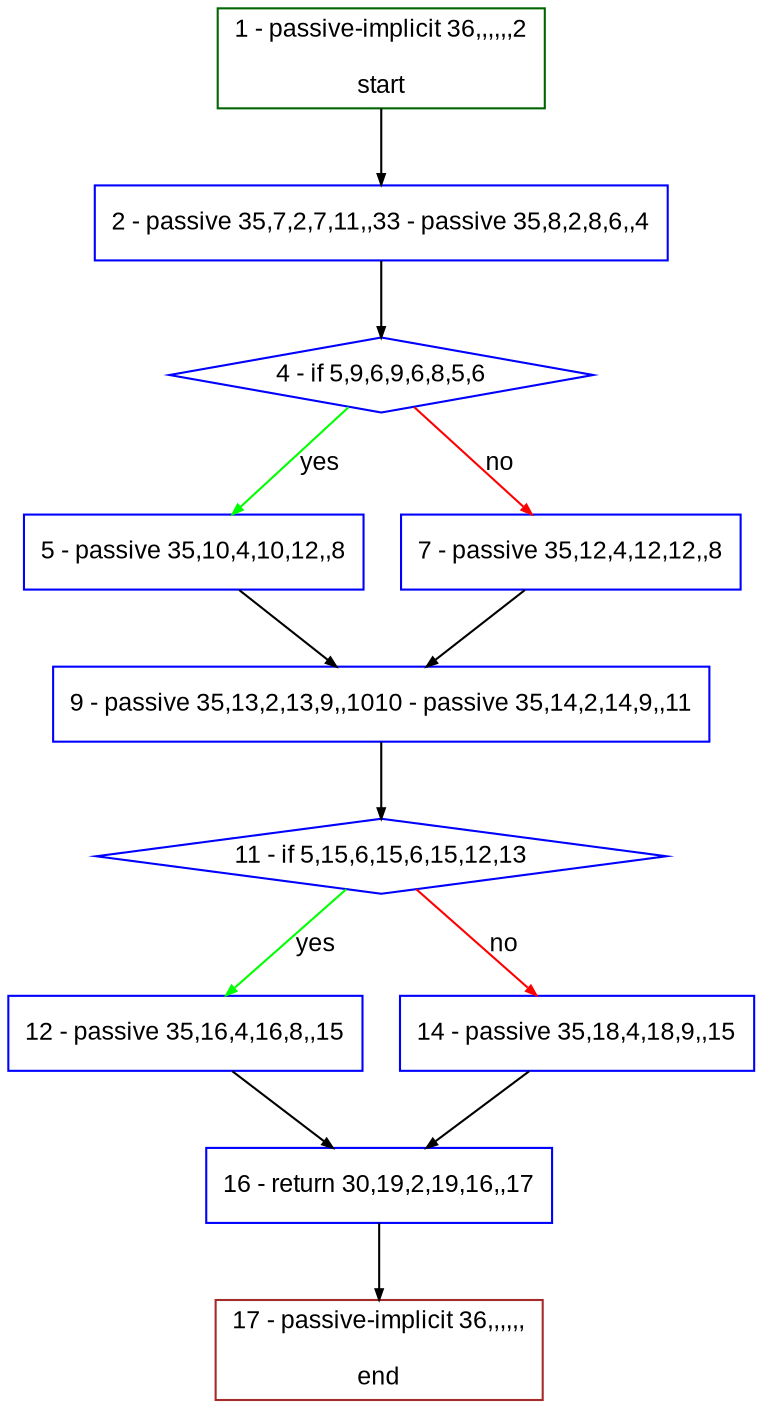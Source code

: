 digraph "" {
  graph [bgcolor="white", fillcolor="#FFFFCC", pack="true", packmode="clust", fontname="Arial", label="", fontsize="12", compound="true", style="rounded,filled"];
  node [node_initialized="no", fillcolor="white", fontname="Arial", label="", color="grey", fontsize="12", fixedsize="false", compound="true", shape="rectangle", style="filled"];
  edge [arrowtail="none", lhead="", fontcolor="black", fontname="Arial", label="", color="black", fontsize="12", arrowhead="normal", arrowsize="0.5", compound="true", ltail="", dir="forward"];
  __N1 [fillcolor="#ffffff", label="2 - passive 35,7,2,7,11,,33 - passive 35,8,2,8,6,,4", color="#0000ff", shape="box", style="filled"];
  __N2 [fillcolor="#ffffff", label="1 - passive-implicit 36,,,,,,2\n\nstart", color="#006400", shape="box", style="filled"];
  __N3 [fillcolor="#ffffff", label="4 - if 5,9,6,9,6,8,5,6", color="#0000ff", shape="diamond", style="filled"];
  __N4 [fillcolor="#ffffff", label="5 - passive 35,10,4,10,12,,8", color="#0000ff", shape="box", style="filled"];
  __N5 [fillcolor="#ffffff", label="7 - passive 35,12,4,12,12,,8", color="#0000ff", shape="box", style="filled"];
  __N6 [fillcolor="#ffffff", label="9 - passive 35,13,2,13,9,,1010 - passive 35,14,2,14,9,,11", color="#0000ff", shape="box", style="filled"];
  __N7 [fillcolor="#ffffff", label="11 - if 5,15,6,15,6,15,12,13", color="#0000ff", shape="diamond", style="filled"];
  __N8 [fillcolor="#ffffff", label="12 - passive 35,16,4,16,8,,15", color="#0000ff", shape="box", style="filled"];
  __N9 [fillcolor="#ffffff", label="14 - passive 35,18,4,18,9,,15", color="#0000ff", shape="box", style="filled"];
  __N10 [fillcolor="#ffffff", label="16 - return 30,19,2,19,16,,17", color="#0000ff", shape="box", style="filled"];
  __N11 [fillcolor="#ffffff", label="17 - passive-implicit 36,,,,,,\n\nend", color="#a52a2a", shape="box", style="filled"];
  __N2 -> __N1 [arrowtail="none", color="#000000", label="", arrowhead="normal", dir="forward"];
  __N1 -> __N3 [arrowtail="none", color="#000000", label="", arrowhead="normal", dir="forward"];
  __N3 -> __N4 [arrowtail="none", color="#00ff00", label="yes", arrowhead="normal", dir="forward"];
  __N3 -> __N5 [arrowtail="none", color="#ff0000", label="no", arrowhead="normal", dir="forward"];
  __N4 -> __N6 [arrowtail="none", color="#000000", label="", arrowhead="normal", dir="forward"];
  __N5 -> __N6 [arrowtail="none", color="#000000", label="", arrowhead="normal", dir="forward"];
  __N6 -> __N7 [arrowtail="none", color="#000000", label="", arrowhead="normal", dir="forward"];
  __N7 -> __N8 [arrowtail="none", color="#00ff00", label="yes", arrowhead="normal", dir="forward"];
  __N7 -> __N9 [arrowtail="none", color="#ff0000", label="no", arrowhead="normal", dir="forward"];
  __N8 -> __N10 [arrowtail="none", color="#000000", label="", arrowhead="normal", dir="forward"];
  __N9 -> __N10 [arrowtail="none", color="#000000", label="", arrowhead="normal", dir="forward"];
  __N10 -> __N11 [arrowtail="none", color="#000000", label="", arrowhead="normal", dir="forward"];
}
